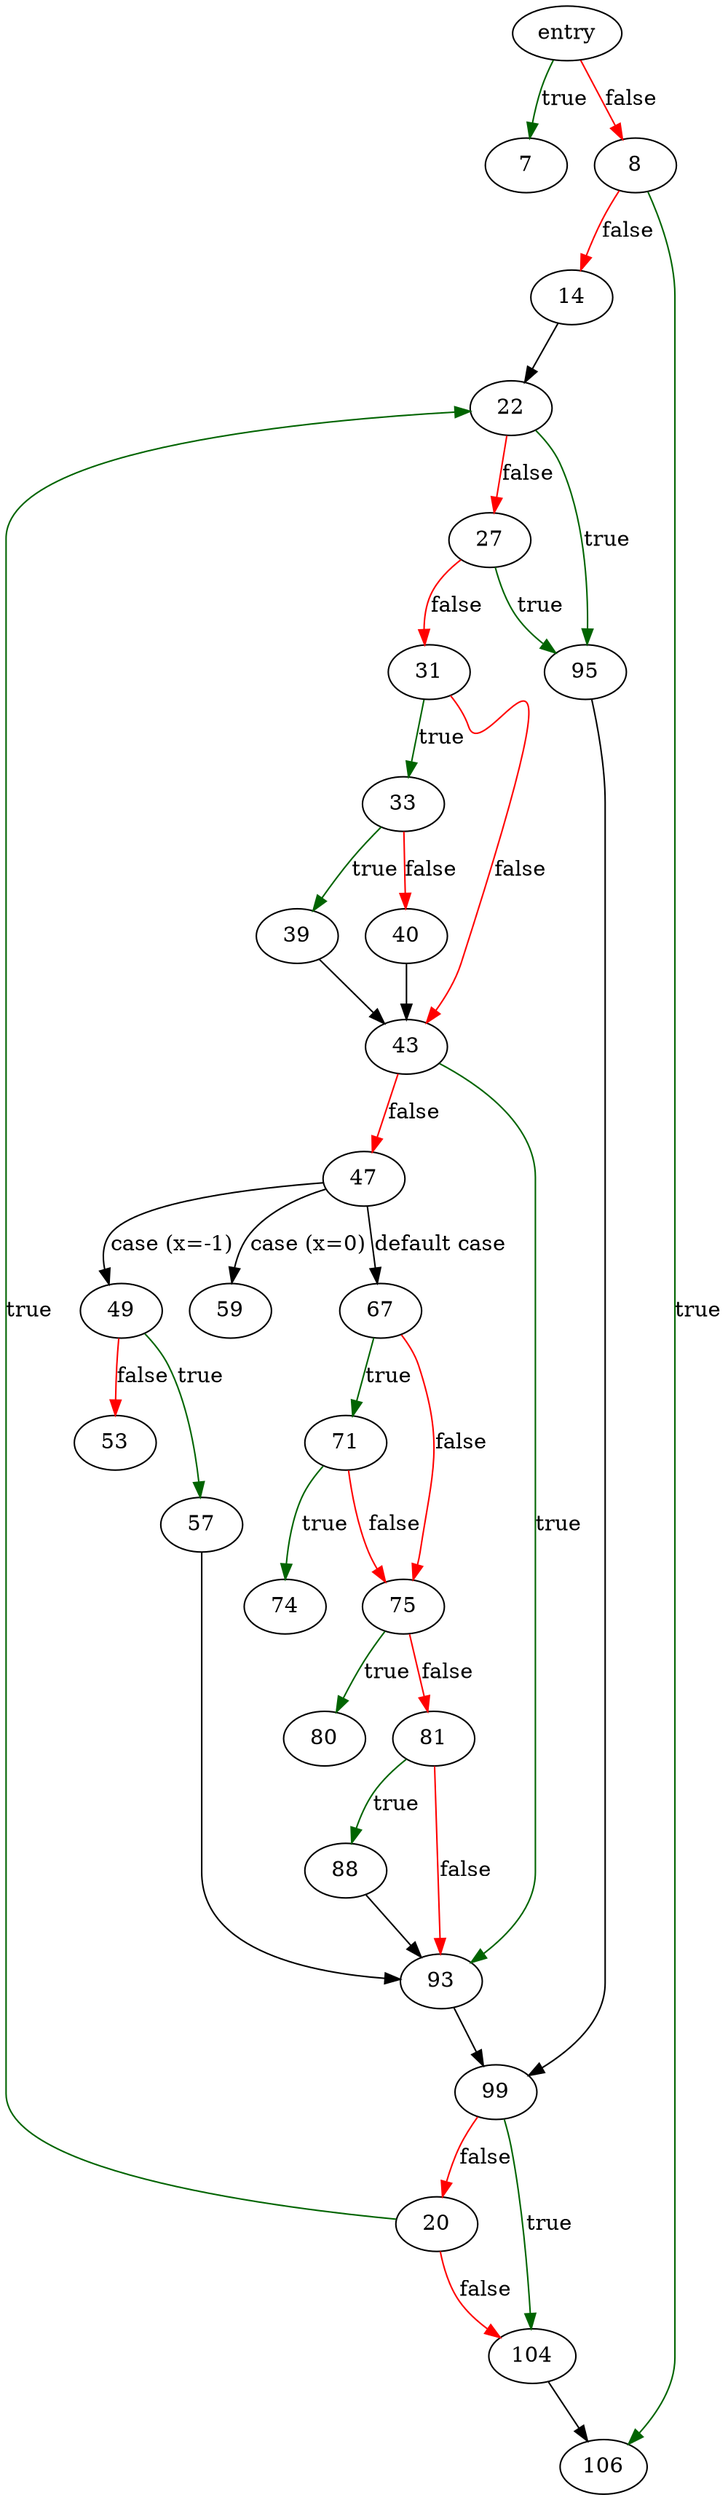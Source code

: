 digraph "open_input_files" {
	// Node definitions.
	3 [label=entry];
	7;
	8;
	14;
	20;
	22;
	27;
	31;
	33;
	39;
	40;
	43;
	47;
	49;
	53;
	57;
	59;
	67;
	71;
	74;
	75;
	80;
	81;
	88;
	93;
	95;
	99;
	104;
	106;

	// Edge definitions.
	3 -> 7 [
		color=darkgreen
		label=true
	];
	3 -> 8 [
		color=red
		label=false
	];
	8 -> 14 [
		color=red
		label=false
	];
	8 -> 106 [
		color=darkgreen
		label=true
	];
	14 -> 22;
	20 -> 22 [
		color=darkgreen
		label=true
	];
	20 -> 104 [
		color=red
		label=false
	];
	22 -> 27 [
		color=red
		label=false
	];
	22 -> 95 [
		color=darkgreen
		label=true
	];
	27 -> 31 [
		color=red
		label=false
	];
	27 -> 95 [
		color=darkgreen
		label=true
	];
	31 -> 33 [
		color=darkgreen
		label=true
	];
	31 -> 43 [
		color=red
		label=false
	];
	33 -> 39 [
		color=darkgreen
		label=true
	];
	33 -> 40 [
		color=red
		label=false
	];
	39 -> 43;
	40 -> 43;
	43 -> 47 [
		color=red
		label=false
	];
	43 -> 93 [
		color=darkgreen
		label=true
	];
	47 -> 49 [label="case (x=-1)"];
	47 -> 59 [label="case (x=0)"];
	47 -> 67 [label="default case"];
	49 -> 53 [
		color=red
		label=false
	];
	49 -> 57 [
		color=darkgreen
		label=true
	];
	57 -> 93;
	67 -> 71 [
		color=darkgreen
		label=true
	];
	67 -> 75 [
		color=red
		label=false
	];
	71 -> 74 [
		color=darkgreen
		label=true
	];
	71 -> 75 [
		color=red
		label=false
	];
	75 -> 80 [
		color=darkgreen
		label=true
	];
	75 -> 81 [
		color=red
		label=false
	];
	81 -> 88 [
		color=darkgreen
		label=true
	];
	81 -> 93 [
		color=red
		label=false
	];
	88 -> 93;
	93 -> 99;
	95 -> 99;
	99 -> 20 [
		color=red
		label=false
	];
	99 -> 104 [
		color=darkgreen
		label=true
	];
	104 -> 106;
}